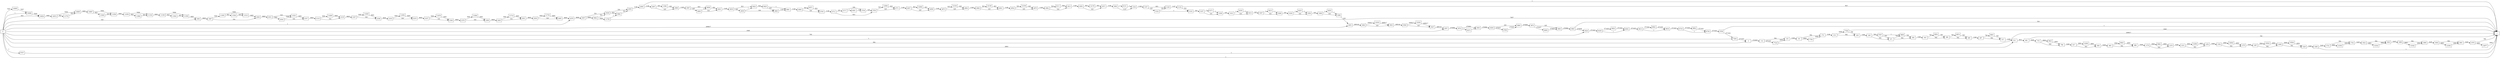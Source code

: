 digraph {
	graph [rankdir=LR]
	node [shape=rectangle]
	2 -> 112 [label=272005]
	112 -> 133 [label=582]
	112 -> 7724 [label=271423]
	133 -> 151 [label=3188]
	151 -> 172 [label=582]
	151 -> 7756 [label=2606]
	172 -> 214 [label=3188]
	214 -> 235 [label=582]
	214 -> 7766 [label=2606]
	235 -> 238 [label=1348]
	238 -> 271 [label=582]
	238 -> 9787 [label=766]
	271 -> 292 [label=582]
	271 -> 9808 [label=765]
	292 -> 343 [label=1348]
	343 -> 388 [label=582]
	343 -> 9854 [label=766]
	388 -> 409 [label=582]
	388 -> 9874 [label=766]
	409 -> 487 [label=1348]
	487 -> 517 [label=582]
	487 -> 9903 [label=766]
	517 -> 611 [label=1348]
	611 -> 681 [label=4011]
	681 -> 1 [label=765]
	681 -> 775 [label=3246]
	775 -> 796 [label=582]
	775 -> 9923 [label=2664]
	796 -> 817 [label=3246]
	817 -> 838 [label=583]
	817 -> 12262 [label=2663]
	838 -> 865 [label=3246]
	865 -> 886 [label=582]
	865 -> 9943 [label=2664]
	886 -> 1176 [label=3246]
	1176 -> 1216 [label=582]
	1176 -> 9982 [label=2664]
	1216 -> 1231 [label=3246]
	1231 -> 1252 [label=583]
	1231 -> 12282 [label=2663]
	1252 -> 1354 [label=3246]
	1354 -> 1375 [label=582]
	1354 -> 10002 [label=2664]
	1375 -> 1387 [label=3246]
	1387 -> 1408 [label=582]
	1387 -> 10022 [label=2664]
	1408 -> 1429 [label=582]
	1408 -> 10042 [label=2664]
	1429 -> 1469 [label=3246]
	1469 -> 1 [label=1]
	1469 -> 1721 [label=3245]
	1721 -> 1742 [label=582]
	1721 -> 12302 [label=2663]
	1742 -> 1822 [label=3245]
	1822 -> 1843 [label=582]
	1822 -> 12322 [label=2663]
	1843 -> 1868 [label=3245]
	1868 -> 1889 [label=582]
	1868 -> 12342 [label=2663]
	1889 -> 1940 [label=3245]
	1940 -> 1961 [label=582]
	1940 -> 12362 [label=2663]
	1961 -> 1976 [label=3245]
	1976 -> 1 [label=582]
	1976 -> 12977 [label=2663]
	1983 -> 1987 [label=8805]
	1987 -> 2028 [label=324]
	1987 -> 11492 [label=8481]
	2028 -> 2031 [label=8805]
	2031 -> 2044 [label=7982]
	2031 -> 11531 [label=823]
	2044 -> 2107 [label=324]
	2044 -> 11531 [label=7658]
	2107 -> 2110 [label=8805]
	2110 -> 2135 [label=324]
	2110 -> 11609 [label=8481]
	2135 -> 2167 [label=8805]
	2167 -> 2188 [label=324]
	2167 -> 11629 [label=8481]
	2188 -> 2193 [label=8805]
	2193 -> 2219 [label=324]
	2193 -> 11654 [label=8481]
	2219 -> 2327 [label=8805]
	2327 -> 2348 [label=324]
	2327 -> 11674 [label=8481]
	2348 -> 2378 [label=8805]
	2378 -> 2399 [label=324]
	2378 -> 11694 [label=8481]
	2399 -> 2420 [label=8805]
	2420 -> 2441 [label=324]
	2420 -> 11714 [label=8481]
	2441 -> 2444 [label=8805]
	2444 -> 2465 [label=324]
	2444 -> 11734 [label=8481]
	2465 -> 2479 [label=8805]
	2479 -> 2507 [label=8806]
	2507 -> 2528 [label=324]
	2507 -> 5962 [label=8482]
	2528 -> 2555 [label=324]
	2528 -> 5982 [label=824]
	2555 -> 2565 [label=1149]
	2565 -> 1 [label=1]
	2565 -> 2567 [label=1148]
	2567 -> 2588 [label=325]
	2567 -> 11961 [label=823]
	2588 -> 2597 [label=1148]
	2597 -> 2600 [label=325]
	2597 -> 6008 [label=823]
	2600 -> 2621 [label=324]
	2600 -> 6008 [label=1]
	2621 -> 2630 [label=1148]
	2630 -> 2639 [label=325]
	2630 -> 6022 [label=823]
	2639 -> 2660 [label=324]
	2639 -> 6022 [label=1]
	2660 -> 2681 [label=1147]
	2681 -> 2684 [label=1148]
	2684 -> 2705 [label=324]
	2684 -> 6071 [label=824]
	2705 -> 2711 [label=1148]
	2711 -> 2717 [label=325]
	2711 -> 2750 [label=823]
	2717 -> 2738 [label=324]
	2717 -> 6091 [label=1]
	2738 -> 2750 [label=325]
	2750 -> 2771 [label=325]
	2750 -> 12064 [label=823]
	2771 -> 2837 [label=1148]
	2837 -> 2858 [label=325]
	2837 -> 12084 [label=823]
	2858 -> 2873 [label=1148]
	2873 -> 2894 [label=325]
	2873 -> 12104 [label=823]
	2894 -> 2906 [label=1148]
	2906 -> 2941 [label=325]
	2906 -> 12138 [label=823]
	2941 -> 2954 [label=1148]
	2954 -> 2975 [label=325]
	2954 -> 12158 [label=823]
	2975 -> 2992 [label=1148]
	2992 -> 3013 [label=324]
	2992 -> 6111 [label=824]
	3013 -> 3050 [label=1148]
	3050 -> 3071 [label=325]
	3050 -> 12178 [label=823]
	3071 -> 3083 [label=1148]
	3083 -> 3104 [label=1147]
	3083 -> 6131 [label=1]
	3104 -> 3107 [label=1148]
	3107 -> 3122 [label=325]
	3107 -> 3128 [label=823]
	3122 -> 3128 [label=324]
	3122 -> 3143 [label=1]
	3128 -> 3134 [label=1147]
	3134 -> 1 [label=823]
	3134 -> 3143 [label=324]
	3143 -> 3167 [label=325]
	3167 -> 3188 [label=324]
	3167 -> 6171 [label=1]
	3188 -> 3191 [label=325]
	3191 -> 3214 [label=324]
	3191 -> 6193 [label=1]
	3214 -> 3247 [label=325]
	3247 -> 3268 [label=324]
	3247 -> 6213 [label=1]
	3268 -> 3329 [label=325]
	3329 -> 3350 [label=324]
	3329 -> 6233 [label=1]
	3350 -> 3368 [label=325]
	3368 -> 3389 [label=324]
	3368 -> 6253 [label=1]
	3389 -> 3453 [label=325]
	3453 -> 3482 [label=269142]
	3482 -> 3503 [label=325]
	3482 -> 12222 [label=268817]
	3503 -> 3506 [label=269142]
	3506 -> 3527 [label=325]
	3506 -> 12242 [label=268817]
	3527 -> 3557 [label=269142]
	3557 -> 3572 [label=270982]
	3572 -> 3593 [label=270981]
	3572 -> 6273 [label=1]
	3593 -> 3839 [label=270982]
	3839 -> 3860 [label=325]
	3839 -> 6789 [label=270657]
	3860 -> 3872 [label=270982]
	3872 -> 3893 [label=325]
	3872 -> 6809 [label=270657]
	3893 -> 3963 [label=270982]
	3963 -> 1 [label=324]
	3963 -> 6324 [label=270658]
	5962 -> 2528 [label=824]
	5962 -> 11750 [label=7658]
	5982 -> 2555 [label=825]
	6008 -> 2621 [label=824]
	6022 -> 6025 [label=824]
	6025 -> 2681 [label=1]
	6025 -> 2660 [label=823]
	6071 -> 2705 [label=824]
	6091 -> 2738 [label=1]
	6111 -> 3013 [label=824]
	6131 -> 3104 [label=1]
	6171 -> 3188 [label=1]
	6193 -> 3214 [label=1]
	6213 -> 3268 [label=1]
	6233 -> 3350 [label=1]
	6253 -> 3389 [label=1]
	6273 -> 3593 [label=1]
	6324 -> 6439 [label=271423]
	6439 -> 6452 [label=1]
	6439 -> 6822 [label=271422]
	6452 -> 6613 [label=271423]
	6613 -> 6634 [label=1]
	6613 -> 6842 [label=271422]
	6634 -> 6718 [label=271423]
	6718 -> 6739 [label=1]
	6718 -> 6862 [label=271422]
	6739 -> 6769 [label=271423]
	6769 -> 1 [label=1]
	6769 -> 7204 [label=271422]
	6789 -> 3860 [label=270657]
	6809 -> 3893 [label=270657]
	6822 -> 6452 [label=271422]
	6842 -> 6634 [label=271422]
	6862 -> 6739 [label=271422]
	7204 -> 2 [label=271423]
	7724 -> 1 [label=268817]
	7724 -> 133 [label=2606]
	7756 -> 172 [label=2606]
	7766 -> 1 [label=1840]
	7766 -> 235 [label=766]
	9747 -> 1 [label=1]
	9787 -> 9808 [label=1]
	9787 -> 271 [label=765]
	9808 -> 292 [label=766]
	9854 -> 388 [label=766]
	9874 -> 409 [label=766]
	9903 -> 517 [label=766]
	9923 -> 796 [label=2664]
	9943 -> 886 [label=2664]
	9982 -> 1216 [label=2664]
	10002 -> 1375 [label=2664]
	10022 -> 1408 [label=2664]
	10042 -> 1429 [label=2664]
	10085 -> 10086 [label=7657]
	10086 -> 10654 [label=7658]
	10654 -> 10874 [label=8481]
	10874 -> 10895 [label=7658]
	10874 -> 11770 [label=823]
	10895 -> 10987 [label=8481]
	10987 -> 11058 [label=7658]
	10987 -> 11840 [label=823]
	11058 -> 11059 [label=8481]
	11059 -> 11102 [label=7658]
	11059 -> 11882 [label=823]
	11102 -> 11338 [label=8481]
	11338 -> 11359 [label=7658]
	11338 -> 11902 [label=823]
	11359 -> 1983 [label=8481]
	11492 -> 11513 [label=7658]
	11492 -> 11922 [label=823]
	11513 -> 2028 [label=8481]
	11531 -> 2107 [label=8481]
	11609 -> 2135 [label=8481]
	11629 -> 2188 [label=8481]
	11654 -> 2219 [label=8481]
	11674 -> 2348 [label=8481]
	11694 -> 2399 [label=8481]
	11714 -> 2441 [label=8481]
	11734 -> 2465 [label=8481]
	11750 -> 1 [label=7657]
	11750 -> 5982 [label=1]
	11770 -> 10895 [label=823]
	11840 -> 11058 [label=823]
	11882 -> 11102 [label=823]
	11902 -> 11359 [label=823]
	11922 -> 11513 [label=823]
	11961 -> 2588 [label=823]
	12064 -> 2771 [label=823]
	12084 -> 2858 [label=823]
	12104 -> 2894 [label=823]
	12138 -> 2941 [label=823]
	12158 -> 2975 [label=823]
	12178 -> 3071 [label=823]
	12222 -> 3503 [label=268817]
	12242 -> 3527 [label=268817]
	12262 -> 838 [label=2663]
	12282 -> 1252 [label=2663]
	12302 -> 1742 [label=2663]
	12322 -> 1843 [label=2663]
	12342 -> 1889 [label=2663]
	12362 -> 1961 [label=2663]
	12977 -> 1 [label=2663]
	0 -> 2 [label=582]
	0 -> 1983 [label=324]
	0 -> 2479 [label=1]
	0 -> 3557 [label=1840]
	0 -> 7204 [label=1]
	0 -> 6324 [label=765]
	0 -> 10654 [label=823]
	0 -> 10086 [label=1]
	0 -> 3453 [label=268817]
	0 -> 611 [label=2663]
	0 -> 1 [label=1]
	0 -> 9747 [label=1]
	0 -> 10085 [label=7657]
}
